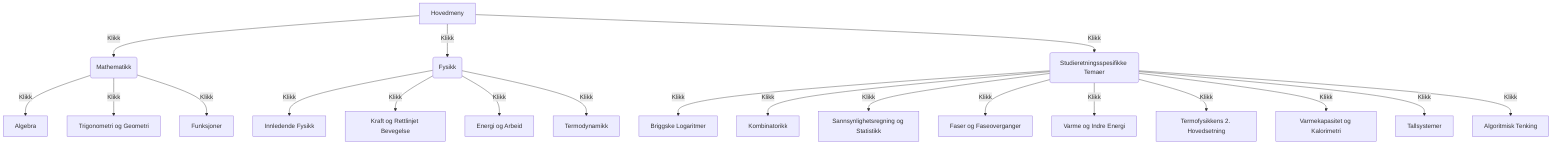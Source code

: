 flowchart TD
    A[Hovedmeny] -->|Klikk| B(Mathematikk)
    A -->|Klikk| C(Fysikk)
    A -->|Klikk| D(Studieretningsspesifikke Temaer)
    B -->|Klikk| B1[Algebra]
    B -->|Klikk| B2[Trigonometri og Geometri]
    B -->|Klikk| B3[Funksjoner]
    C -->|Klikk| C1[Innledende Fysikk]
    C -->|Klikk| C2[Kraft og Rettlinjet Bevegelse]
    C -->|Klikk| C3[Energi og Arbeid]
    C -->|Klikk| C4[Termodynamikk]
    D -->|Klikk| D1[Briggske Logaritmer]
    D -->|Klikk| D2[Kombinatorikk]
    D -->|Klikk| D3[Sannsynlighetsregning og Statistikk]
    D -->|Klikk| D4[Faser og Faseoverganger]
    D -->|Klikk| D5[Varme og Indre Energi]
    D -->|Klikk| D6[Termofysikkens 2. Hovedsetning]
    D -->|Klikk| D7[Varmekapasitet og Kalorimetri]
    D -->|Klikk| D8[Tallsystemer]
    D -->|Klikk| D9[Algoritmisk Tenking]